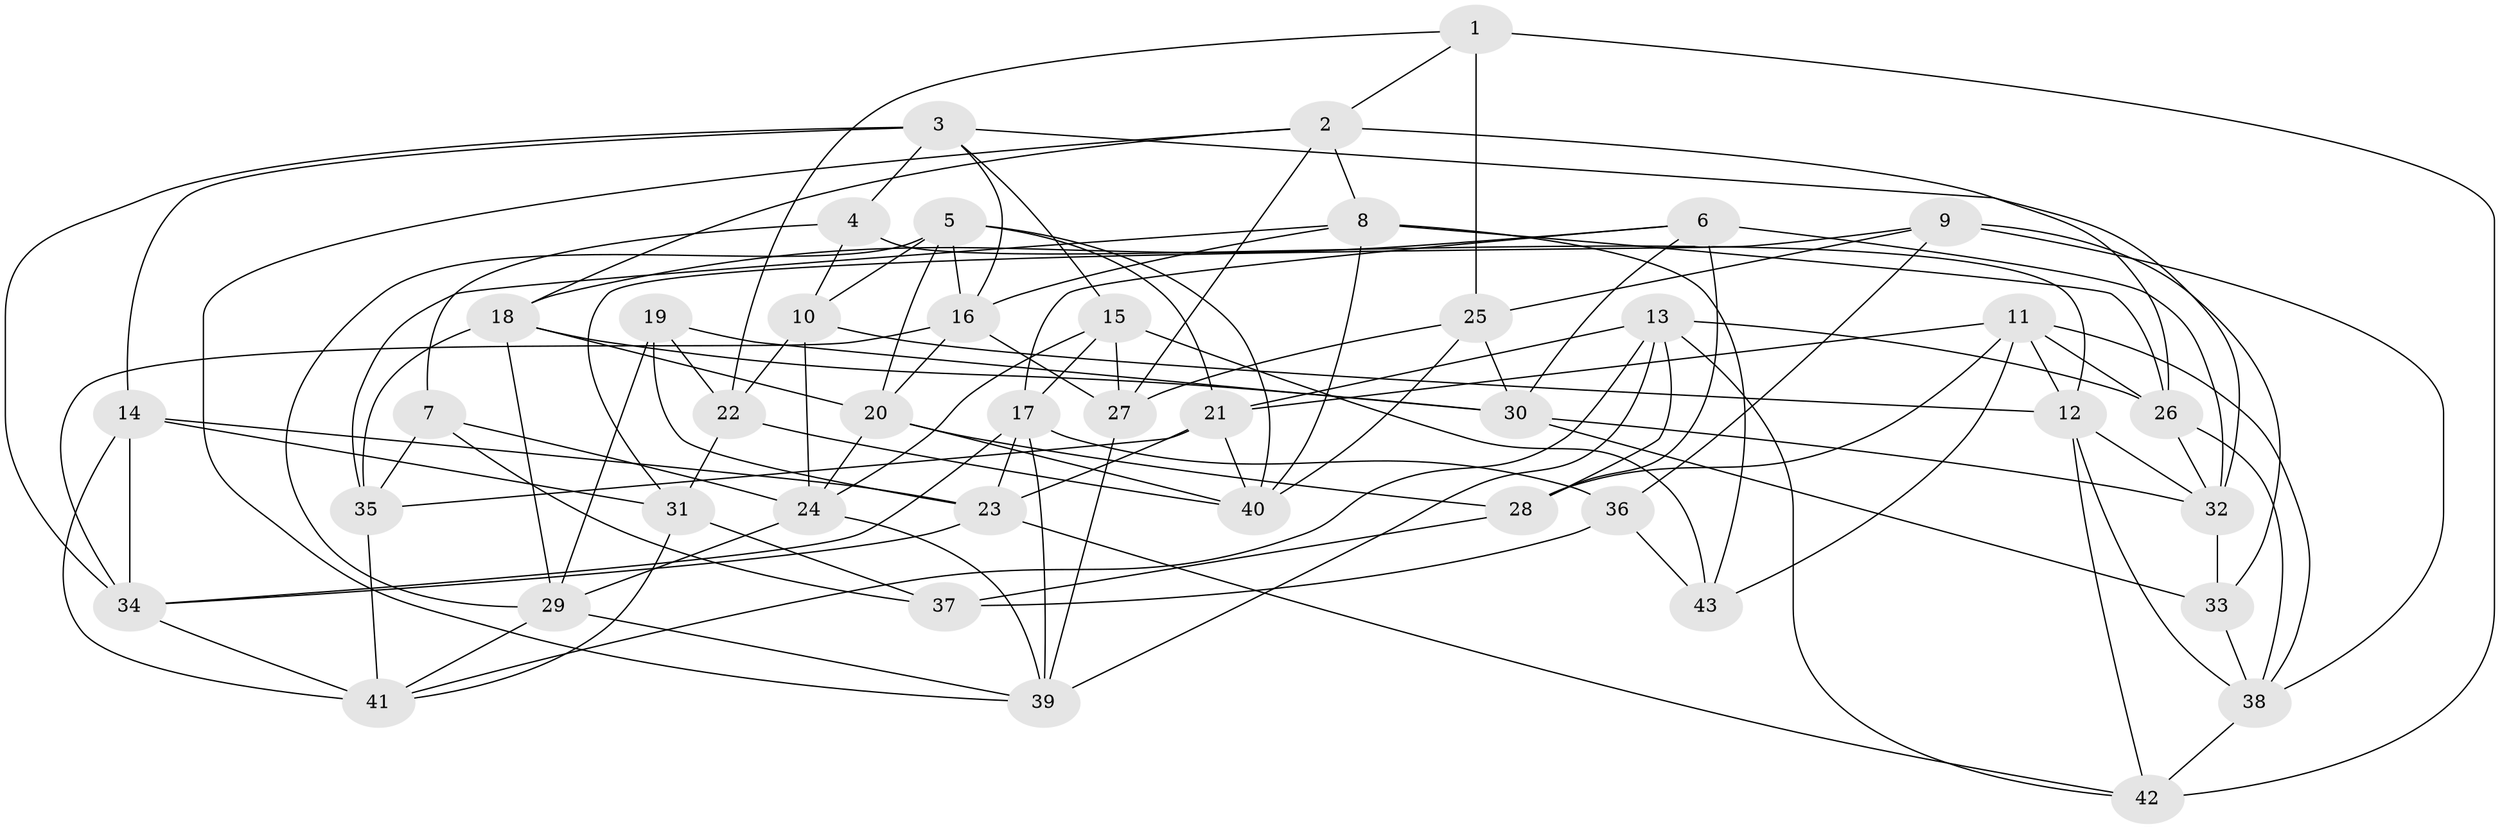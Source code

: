 // original degree distribution, {4: 1.0}
// Generated by graph-tools (version 1.1) at 2025/03/03/09/25 03:03:05]
// undirected, 43 vertices, 115 edges
graph export_dot {
graph [start="1"]
  node [color=gray90,style=filled];
  1;
  2;
  3;
  4;
  5;
  6;
  7;
  8;
  9;
  10;
  11;
  12;
  13;
  14;
  15;
  16;
  17;
  18;
  19;
  20;
  21;
  22;
  23;
  24;
  25;
  26;
  27;
  28;
  29;
  30;
  31;
  32;
  33;
  34;
  35;
  36;
  37;
  38;
  39;
  40;
  41;
  42;
  43;
  1 -- 2 [weight=1.0];
  1 -- 22 [weight=1.0];
  1 -- 25 [weight=2.0];
  1 -- 42 [weight=2.0];
  2 -- 8 [weight=1.0];
  2 -- 18 [weight=1.0];
  2 -- 26 [weight=1.0];
  2 -- 27 [weight=1.0];
  2 -- 39 [weight=1.0];
  3 -- 4 [weight=1.0];
  3 -- 14 [weight=1.0];
  3 -- 15 [weight=1.0];
  3 -- 16 [weight=1.0];
  3 -- 32 [weight=1.0];
  3 -- 34 [weight=1.0];
  4 -- 7 [weight=1.0];
  4 -- 10 [weight=1.0];
  4 -- 12 [weight=1.0];
  5 -- 10 [weight=1.0];
  5 -- 16 [weight=1.0];
  5 -- 20 [weight=1.0];
  5 -- 21 [weight=1.0];
  5 -- 29 [weight=1.0];
  5 -- 40 [weight=1.0];
  6 -- 17 [weight=1.0];
  6 -- 18 [weight=1.0];
  6 -- 28 [weight=2.0];
  6 -- 30 [weight=1.0];
  6 -- 32 [weight=1.0];
  7 -- 24 [weight=1.0];
  7 -- 35 [weight=2.0];
  7 -- 37 [weight=2.0];
  8 -- 16 [weight=1.0];
  8 -- 26 [weight=1.0];
  8 -- 35 [weight=1.0];
  8 -- 40 [weight=1.0];
  8 -- 43 [weight=1.0];
  9 -- 25 [weight=1.0];
  9 -- 31 [weight=1.0];
  9 -- 33 [weight=1.0];
  9 -- 36 [weight=2.0];
  9 -- 38 [weight=1.0];
  10 -- 12 [weight=1.0];
  10 -- 22 [weight=2.0];
  10 -- 24 [weight=1.0];
  11 -- 12 [weight=1.0];
  11 -- 21 [weight=1.0];
  11 -- 26 [weight=1.0];
  11 -- 28 [weight=1.0];
  11 -- 38 [weight=1.0];
  11 -- 43 [weight=1.0];
  12 -- 32 [weight=1.0];
  12 -- 38 [weight=1.0];
  12 -- 42 [weight=1.0];
  13 -- 21 [weight=1.0];
  13 -- 26 [weight=1.0];
  13 -- 28 [weight=1.0];
  13 -- 39 [weight=1.0];
  13 -- 41 [weight=1.0];
  13 -- 42 [weight=1.0];
  14 -- 23 [weight=1.0];
  14 -- 31 [weight=2.0];
  14 -- 34 [weight=1.0];
  14 -- 41 [weight=1.0];
  15 -- 17 [weight=1.0];
  15 -- 24 [weight=1.0];
  15 -- 27 [weight=2.0];
  15 -- 43 [weight=1.0];
  16 -- 20 [weight=1.0];
  16 -- 27 [weight=1.0];
  16 -- 34 [weight=1.0];
  17 -- 23 [weight=1.0];
  17 -- 34 [weight=1.0];
  17 -- 36 [weight=1.0];
  17 -- 39 [weight=1.0];
  18 -- 20 [weight=1.0];
  18 -- 29 [weight=1.0];
  18 -- 30 [weight=1.0];
  18 -- 35 [weight=1.0];
  19 -- 22 [weight=1.0];
  19 -- 23 [weight=1.0];
  19 -- 29 [weight=1.0];
  19 -- 30 [weight=1.0];
  20 -- 24 [weight=1.0];
  20 -- 28 [weight=1.0];
  20 -- 40 [weight=1.0];
  21 -- 23 [weight=1.0];
  21 -- 35 [weight=1.0];
  21 -- 40 [weight=1.0];
  22 -- 31 [weight=1.0];
  22 -- 40 [weight=1.0];
  23 -- 34 [weight=1.0];
  23 -- 42 [weight=1.0];
  24 -- 29 [weight=1.0];
  24 -- 39 [weight=1.0];
  25 -- 27 [weight=1.0];
  25 -- 30 [weight=1.0];
  25 -- 40 [weight=1.0];
  26 -- 32 [weight=1.0];
  26 -- 38 [weight=1.0];
  27 -- 39 [weight=1.0];
  28 -- 37 [weight=1.0];
  29 -- 39 [weight=1.0];
  29 -- 41 [weight=1.0];
  30 -- 32 [weight=1.0];
  30 -- 33 [weight=1.0];
  31 -- 37 [weight=1.0];
  31 -- 41 [weight=1.0];
  32 -- 33 [weight=1.0];
  33 -- 38 [weight=1.0];
  34 -- 41 [weight=1.0];
  35 -- 41 [weight=1.0];
  36 -- 37 [weight=2.0];
  36 -- 43 [weight=1.0];
  38 -- 42 [weight=1.0];
}
